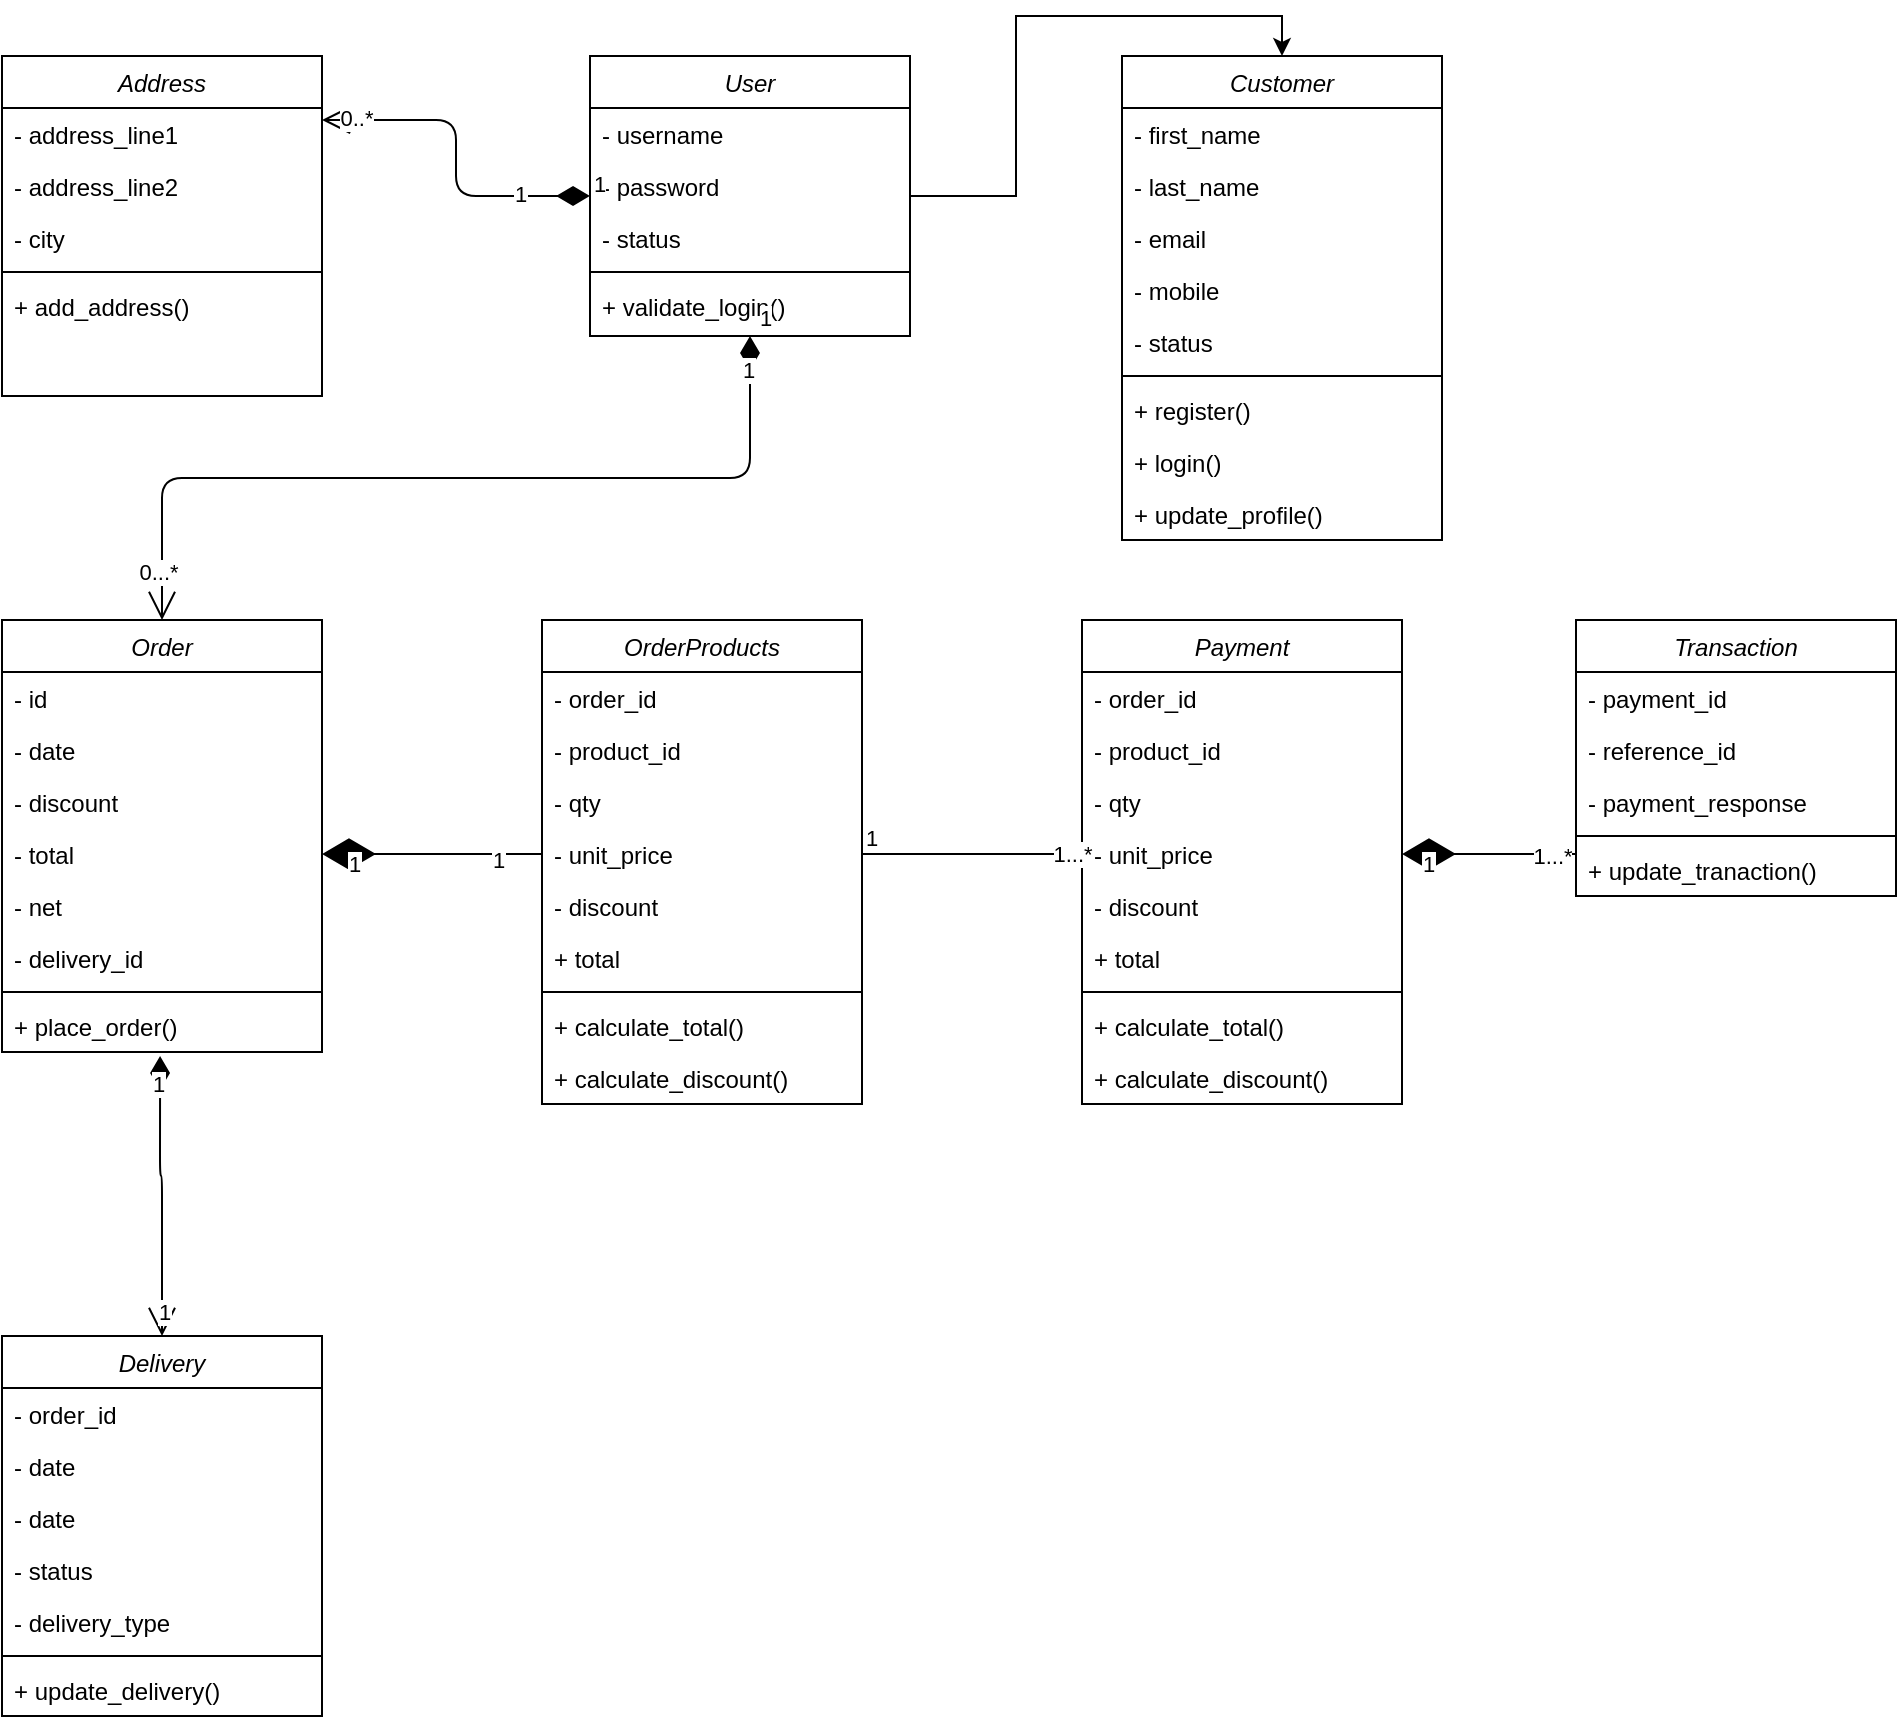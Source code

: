 <mxfile version="14.8.3" type="github">
  <diagram id="C5RBs43oDa-KdzZeNtuy" name="Page-1">
    <mxGraphModel dx="946" dy="535" grid="1" gridSize="10" guides="1" tooltips="1" connect="1" arrows="1" fold="1" page="1" pageScale="1" pageWidth="827" pageHeight="1169" math="0" shadow="0">
      <root>
        <mxCell id="WIyWlLk6GJQsqaUBKTNV-0" />
        <mxCell id="WIyWlLk6GJQsqaUBKTNV-1" parent="WIyWlLk6GJQsqaUBKTNV-0" />
        <mxCell id="zkfFHV4jXpPFQw0GAbJ--0" value="Customer" style="swimlane;fontStyle=2;align=center;verticalAlign=top;childLayout=stackLayout;horizontal=1;startSize=26;horizontalStack=0;resizeParent=1;resizeLast=0;collapsible=1;marginBottom=0;rounded=0;shadow=0;strokeWidth=1;" parent="WIyWlLk6GJQsqaUBKTNV-1" vertex="1">
          <mxGeometry x="600" y="40" width="160" height="242" as="geometry">
            <mxRectangle x="230" y="140" width="160" height="26" as="alternateBounds" />
          </mxGeometry>
        </mxCell>
        <mxCell id="zkfFHV4jXpPFQw0GAbJ--1" value="- first_name" style="text;align=left;verticalAlign=top;spacingLeft=4;spacingRight=4;overflow=hidden;rotatable=0;points=[[0,0.5],[1,0.5]];portConstraint=eastwest;" parent="zkfFHV4jXpPFQw0GAbJ--0" vertex="1">
          <mxGeometry y="26" width="160" height="26" as="geometry" />
        </mxCell>
        <mxCell id="zkfFHV4jXpPFQw0GAbJ--2" value="- last_name" style="text;align=left;verticalAlign=top;spacingLeft=4;spacingRight=4;overflow=hidden;rotatable=0;points=[[0,0.5],[1,0.5]];portConstraint=eastwest;rounded=0;shadow=0;html=0;" parent="zkfFHV4jXpPFQw0GAbJ--0" vertex="1">
          <mxGeometry y="52" width="160" height="26" as="geometry" />
        </mxCell>
        <mxCell id="zkfFHV4jXpPFQw0GAbJ--3" value="- email" style="text;align=left;verticalAlign=top;spacingLeft=4;spacingRight=4;overflow=hidden;rotatable=0;points=[[0,0.5],[1,0.5]];portConstraint=eastwest;rounded=0;shadow=0;html=0;" parent="zkfFHV4jXpPFQw0GAbJ--0" vertex="1">
          <mxGeometry y="78" width="160" height="26" as="geometry" />
        </mxCell>
        <mxCell id="GveiFB2TSvd0suHK-F-r-6" value="- mobile" style="text;align=left;verticalAlign=top;spacingLeft=4;spacingRight=4;overflow=hidden;rotatable=0;points=[[0,0.5],[1,0.5]];portConstraint=eastwest;rounded=0;shadow=0;html=0;" vertex="1" parent="zkfFHV4jXpPFQw0GAbJ--0">
          <mxGeometry y="104" width="160" height="26" as="geometry" />
        </mxCell>
        <mxCell id="GveiFB2TSvd0suHK-F-r-8" value="- status" style="text;align=left;verticalAlign=top;spacingLeft=4;spacingRight=4;overflow=hidden;rotatable=0;points=[[0,0.5],[1,0.5]];portConstraint=eastwest;rounded=0;shadow=0;html=0;" vertex="1" parent="zkfFHV4jXpPFQw0GAbJ--0">
          <mxGeometry y="130" width="160" height="26" as="geometry" />
        </mxCell>
        <mxCell id="zkfFHV4jXpPFQw0GAbJ--4" value="" style="line;html=1;strokeWidth=1;align=left;verticalAlign=middle;spacingTop=-1;spacingLeft=3;spacingRight=3;rotatable=0;labelPosition=right;points=[];portConstraint=eastwest;" parent="zkfFHV4jXpPFQw0GAbJ--0" vertex="1">
          <mxGeometry y="156" width="160" height="8" as="geometry" />
        </mxCell>
        <mxCell id="zkfFHV4jXpPFQw0GAbJ--5" value="+ register()" style="text;align=left;verticalAlign=top;spacingLeft=4;spacingRight=4;overflow=hidden;rotatable=0;points=[[0,0.5],[1,0.5]];portConstraint=eastwest;" parent="zkfFHV4jXpPFQw0GAbJ--0" vertex="1">
          <mxGeometry y="164" width="160" height="26" as="geometry" />
        </mxCell>
        <mxCell id="GveiFB2TSvd0suHK-F-r-28" value="+ login()" style="text;align=left;verticalAlign=top;spacingLeft=4;spacingRight=4;overflow=hidden;rotatable=0;points=[[0,0.5],[1,0.5]];portConstraint=eastwest;" vertex="1" parent="zkfFHV4jXpPFQw0GAbJ--0">
          <mxGeometry y="190" width="160" height="26" as="geometry" />
        </mxCell>
        <mxCell id="GveiFB2TSvd0suHK-F-r-27" value="+ update_profile()" style="text;align=left;verticalAlign=top;spacingLeft=4;spacingRight=4;overflow=hidden;rotatable=0;points=[[0,0.5],[1,0.5]];portConstraint=eastwest;" vertex="1" parent="zkfFHV4jXpPFQw0GAbJ--0">
          <mxGeometry y="216" width="160" height="26" as="geometry" />
        </mxCell>
        <mxCell id="GveiFB2TSvd0suHK-F-r-9" value="Address" style="swimlane;fontStyle=2;align=center;verticalAlign=top;childLayout=stackLayout;horizontal=1;startSize=26;horizontalStack=0;resizeParent=1;resizeLast=0;collapsible=1;marginBottom=0;rounded=0;shadow=0;strokeWidth=1;" vertex="1" parent="WIyWlLk6GJQsqaUBKTNV-1">
          <mxGeometry x="40" y="40" width="160" height="170" as="geometry">
            <mxRectangle x="230" y="140" width="160" height="26" as="alternateBounds" />
          </mxGeometry>
        </mxCell>
        <mxCell id="GveiFB2TSvd0suHK-F-r-11" value="- address_line1" style="text;align=left;verticalAlign=top;spacingLeft=4;spacingRight=4;overflow=hidden;rotatable=0;points=[[0,0.5],[1,0.5]];portConstraint=eastwest;rounded=0;shadow=0;html=0;" vertex="1" parent="GveiFB2TSvd0suHK-F-r-9">
          <mxGeometry y="26" width="160" height="26" as="geometry" />
        </mxCell>
        <mxCell id="GveiFB2TSvd0suHK-F-r-12" value="- address_line2" style="text;align=left;verticalAlign=top;spacingLeft=4;spacingRight=4;overflow=hidden;rotatable=0;points=[[0,0.5],[1,0.5]];portConstraint=eastwest;rounded=0;shadow=0;html=0;" vertex="1" parent="GveiFB2TSvd0suHK-F-r-9">
          <mxGeometry y="52" width="160" height="26" as="geometry" />
        </mxCell>
        <mxCell id="GveiFB2TSvd0suHK-F-r-13" value="- city" style="text;align=left;verticalAlign=top;spacingLeft=4;spacingRight=4;overflow=hidden;rotatable=0;points=[[0,0.5],[1,0.5]];portConstraint=eastwest;rounded=0;shadow=0;html=0;" vertex="1" parent="GveiFB2TSvd0suHK-F-r-9">
          <mxGeometry y="78" width="160" height="26" as="geometry" />
        </mxCell>
        <mxCell id="GveiFB2TSvd0suHK-F-r-16" value="" style="line;html=1;strokeWidth=1;align=left;verticalAlign=middle;spacingTop=-1;spacingLeft=3;spacingRight=3;rotatable=0;labelPosition=right;points=[];portConstraint=eastwest;" vertex="1" parent="GveiFB2TSvd0suHK-F-r-9">
          <mxGeometry y="104" width="160" height="8" as="geometry" />
        </mxCell>
        <mxCell id="GveiFB2TSvd0suHK-F-r-17" value="+ add_address()" style="text;align=left;verticalAlign=top;spacingLeft=4;spacingRight=4;overflow=hidden;rotatable=0;points=[[0,0.5],[1,0.5]];portConstraint=eastwest;" vertex="1" parent="GveiFB2TSvd0suHK-F-r-9">
          <mxGeometry y="112" width="160" height="26" as="geometry" />
        </mxCell>
        <mxCell id="GveiFB2TSvd0suHK-F-r-29" style="edgeStyle=orthogonalEdgeStyle;rounded=0;orthogonalLoop=1;jettySize=auto;html=1;entryX=0.5;entryY=0;entryDx=0;entryDy=0;" edge="1" parent="WIyWlLk6GJQsqaUBKTNV-1" source="GveiFB2TSvd0suHK-F-r-18" target="zkfFHV4jXpPFQw0GAbJ--0">
          <mxGeometry relative="1" as="geometry" />
        </mxCell>
        <mxCell id="GveiFB2TSvd0suHK-F-r-18" value="User" style="swimlane;fontStyle=2;align=center;verticalAlign=top;childLayout=stackLayout;horizontal=1;startSize=26;horizontalStack=0;resizeParent=1;resizeLast=0;collapsible=1;marginBottom=0;rounded=0;shadow=0;strokeWidth=1;" vertex="1" parent="WIyWlLk6GJQsqaUBKTNV-1">
          <mxGeometry x="334" y="40" width="160" height="140" as="geometry">
            <mxRectangle x="230" y="140" width="160" height="26" as="alternateBounds" />
          </mxGeometry>
        </mxCell>
        <mxCell id="GveiFB2TSvd0suHK-F-r-19" value="- username" style="text;align=left;verticalAlign=top;spacingLeft=4;spacingRight=4;overflow=hidden;rotatable=0;points=[[0,0.5],[1,0.5]];portConstraint=eastwest;" vertex="1" parent="GveiFB2TSvd0suHK-F-r-18">
          <mxGeometry y="26" width="160" height="26" as="geometry" />
        </mxCell>
        <mxCell id="GveiFB2TSvd0suHK-F-r-20" value="- password" style="text;align=left;verticalAlign=top;spacingLeft=4;spacingRight=4;overflow=hidden;rotatable=0;points=[[0,0.5],[1,0.5]];portConstraint=eastwest;rounded=0;shadow=0;html=0;" vertex="1" parent="GveiFB2TSvd0suHK-F-r-18">
          <mxGeometry y="52" width="160" height="26" as="geometry" />
        </mxCell>
        <mxCell id="GveiFB2TSvd0suHK-F-r-21" value="- status" style="text;align=left;verticalAlign=top;spacingLeft=4;spacingRight=4;overflow=hidden;rotatable=0;points=[[0,0.5],[1,0.5]];portConstraint=eastwest;rounded=0;shadow=0;html=0;" vertex="1" parent="GveiFB2TSvd0suHK-F-r-18">
          <mxGeometry y="78" width="160" height="26" as="geometry" />
        </mxCell>
        <mxCell id="GveiFB2TSvd0suHK-F-r-25" value="" style="line;html=1;strokeWidth=1;align=left;verticalAlign=middle;spacingTop=-1;spacingLeft=3;spacingRight=3;rotatable=0;labelPosition=right;points=[];portConstraint=eastwest;" vertex="1" parent="GveiFB2TSvd0suHK-F-r-18">
          <mxGeometry y="104" width="160" height="8" as="geometry" />
        </mxCell>
        <mxCell id="GveiFB2TSvd0suHK-F-r-26" value="+ validate_login()" style="text;align=left;verticalAlign=top;spacingLeft=4;spacingRight=4;overflow=hidden;rotatable=0;points=[[0,0.5],[1,0.5]];portConstraint=eastwest;" vertex="1" parent="GveiFB2TSvd0suHK-F-r-18">
          <mxGeometry y="112" width="160" height="26" as="geometry" />
        </mxCell>
        <mxCell id="GveiFB2TSvd0suHK-F-r-41" value="1" style="endArrow=open;html=1;endSize=12;startArrow=diamondThin;startSize=14;startFill=1;edgeStyle=orthogonalEdgeStyle;align=left;verticalAlign=bottom;entryX=1;entryY=0.231;entryDx=0;entryDy=0;entryPerimeter=0;" edge="1" parent="WIyWlLk6GJQsqaUBKTNV-1" source="GveiFB2TSvd0suHK-F-r-18" target="GveiFB2TSvd0suHK-F-r-11">
          <mxGeometry x="-1" y="3" relative="1" as="geometry">
            <mxPoint x="100" y="350" as="sourcePoint" />
            <mxPoint x="260" y="350" as="targetPoint" />
          </mxGeometry>
        </mxCell>
        <mxCell id="GveiFB2TSvd0suHK-F-r-42" value="1" style="edgeLabel;html=1;align=center;verticalAlign=middle;resizable=0;points=[];" vertex="1" connectable="0" parent="GveiFB2TSvd0suHK-F-r-41">
          <mxGeometry x="-0.593" y="-1" relative="1" as="geometry">
            <mxPoint as="offset" />
          </mxGeometry>
        </mxCell>
        <mxCell id="GveiFB2TSvd0suHK-F-r-43" value="0..*" style="edgeLabel;html=1;align=center;verticalAlign=middle;resizable=0;points=[];" vertex="1" connectable="0" parent="GveiFB2TSvd0suHK-F-r-41">
          <mxGeometry x="0.802" y="-1" relative="1" as="geometry">
            <mxPoint as="offset" />
          </mxGeometry>
        </mxCell>
        <mxCell id="GveiFB2TSvd0suHK-F-r-44" value="Order" style="swimlane;fontStyle=2;align=center;verticalAlign=top;childLayout=stackLayout;horizontal=1;startSize=26;horizontalStack=0;resizeParent=1;resizeLast=0;collapsible=1;marginBottom=0;rounded=0;shadow=0;strokeWidth=1;" vertex="1" parent="WIyWlLk6GJQsqaUBKTNV-1">
          <mxGeometry x="40" y="322" width="160" height="216" as="geometry">
            <mxRectangle x="230" y="140" width="160" height="26" as="alternateBounds" />
          </mxGeometry>
        </mxCell>
        <mxCell id="GveiFB2TSvd0suHK-F-r-45" value="- id" style="text;align=left;verticalAlign=top;spacingLeft=4;spacingRight=4;overflow=hidden;rotatable=0;points=[[0,0.5],[1,0.5]];portConstraint=eastwest;" vertex="1" parent="GveiFB2TSvd0suHK-F-r-44">
          <mxGeometry y="26" width="160" height="26" as="geometry" />
        </mxCell>
        <mxCell id="GveiFB2TSvd0suHK-F-r-46" value="- date" style="text;align=left;verticalAlign=top;spacingLeft=4;spacingRight=4;overflow=hidden;rotatable=0;points=[[0,0.5],[1,0.5]];portConstraint=eastwest;rounded=0;shadow=0;html=0;" vertex="1" parent="GveiFB2TSvd0suHK-F-r-44">
          <mxGeometry y="52" width="160" height="26" as="geometry" />
        </mxCell>
        <mxCell id="GveiFB2TSvd0suHK-F-r-47" value="- discount" style="text;align=left;verticalAlign=top;spacingLeft=4;spacingRight=4;overflow=hidden;rotatable=0;points=[[0,0.5],[1,0.5]];portConstraint=eastwest;rounded=0;shadow=0;html=0;" vertex="1" parent="GveiFB2TSvd0suHK-F-r-44">
          <mxGeometry y="78" width="160" height="26" as="geometry" />
        </mxCell>
        <mxCell id="GveiFB2TSvd0suHK-F-r-48" value="- total" style="text;align=left;verticalAlign=top;spacingLeft=4;spacingRight=4;overflow=hidden;rotatable=0;points=[[0,0.5],[1,0.5]];portConstraint=eastwest;rounded=0;shadow=0;html=0;" vertex="1" parent="GveiFB2TSvd0suHK-F-r-44">
          <mxGeometry y="104" width="160" height="26" as="geometry" />
        </mxCell>
        <mxCell id="GveiFB2TSvd0suHK-F-r-79" value="- net" style="text;align=left;verticalAlign=top;spacingLeft=4;spacingRight=4;overflow=hidden;rotatable=0;points=[[0,0.5],[1,0.5]];portConstraint=eastwest;rounded=0;shadow=0;html=0;" vertex="1" parent="GveiFB2TSvd0suHK-F-r-44">
          <mxGeometry y="130" width="160" height="26" as="geometry" />
        </mxCell>
        <mxCell id="GveiFB2TSvd0suHK-F-r-49" value="- delivery_id" style="text;align=left;verticalAlign=top;spacingLeft=4;spacingRight=4;overflow=hidden;rotatable=0;points=[[0,0.5],[1,0.5]];portConstraint=eastwest;rounded=0;shadow=0;html=0;" vertex="1" parent="GveiFB2TSvd0suHK-F-r-44">
          <mxGeometry y="156" width="160" height="26" as="geometry" />
        </mxCell>
        <mxCell id="GveiFB2TSvd0suHK-F-r-50" value="" style="line;html=1;strokeWidth=1;align=left;verticalAlign=middle;spacingTop=-1;spacingLeft=3;spacingRight=3;rotatable=0;labelPosition=right;points=[];portConstraint=eastwest;" vertex="1" parent="GveiFB2TSvd0suHK-F-r-44">
          <mxGeometry y="182" width="160" height="8" as="geometry" />
        </mxCell>
        <mxCell id="GveiFB2TSvd0suHK-F-r-51" value="+ place_order()" style="text;align=left;verticalAlign=top;spacingLeft=4;spacingRight=4;overflow=hidden;rotatable=0;points=[[0,0.5],[1,0.5]];portConstraint=eastwest;" vertex="1" parent="GveiFB2TSvd0suHK-F-r-44">
          <mxGeometry y="190" width="160" height="26" as="geometry" />
        </mxCell>
        <mxCell id="GveiFB2TSvd0suHK-F-r-54" value="1" style="endArrow=open;html=1;endSize=12;startArrow=diamondThin;startSize=14;startFill=1;edgeStyle=orthogonalEdgeStyle;align=left;verticalAlign=bottom;exitX=0.5;exitY=1;exitDx=0;exitDy=0;entryX=0.5;entryY=0;entryDx=0;entryDy=0;" edge="1" parent="WIyWlLk6GJQsqaUBKTNV-1" source="GveiFB2TSvd0suHK-F-r-18" target="GveiFB2TSvd0suHK-F-r-44">
          <mxGeometry x="-1" y="3" relative="1" as="geometry">
            <mxPoint x="300" y="240" as="sourcePoint" />
            <mxPoint x="410" y="180" as="targetPoint" />
          </mxGeometry>
        </mxCell>
        <mxCell id="GveiFB2TSvd0suHK-F-r-55" value="0...*" style="edgeLabel;html=1;align=center;verticalAlign=middle;resizable=0;points=[];" vertex="1" connectable="0" parent="GveiFB2TSvd0suHK-F-r-54">
          <mxGeometry x="0.889" y="-2" relative="1" as="geometry">
            <mxPoint as="offset" />
          </mxGeometry>
        </mxCell>
        <mxCell id="GveiFB2TSvd0suHK-F-r-56" value="1" style="edgeLabel;html=1;align=center;verticalAlign=middle;resizable=0;points=[];" vertex="1" connectable="0" parent="GveiFB2TSvd0suHK-F-r-54">
          <mxGeometry x="-0.924" y="-1" relative="1" as="geometry">
            <mxPoint as="offset" />
          </mxGeometry>
        </mxCell>
        <mxCell id="GveiFB2TSvd0suHK-F-r-57" value="Delivery" style="swimlane;fontStyle=2;align=center;verticalAlign=top;childLayout=stackLayout;horizontal=1;startSize=26;horizontalStack=0;resizeParent=1;resizeLast=0;collapsible=1;marginBottom=0;rounded=0;shadow=0;strokeWidth=1;" vertex="1" parent="WIyWlLk6GJQsqaUBKTNV-1">
          <mxGeometry x="40" y="680" width="160" height="190" as="geometry">
            <mxRectangle x="230" y="140" width="160" height="26" as="alternateBounds" />
          </mxGeometry>
        </mxCell>
        <mxCell id="GveiFB2TSvd0suHK-F-r-58" value="- order_id" style="text;align=left;verticalAlign=top;spacingLeft=4;spacingRight=4;overflow=hidden;rotatable=0;points=[[0,0.5],[1,0.5]];portConstraint=eastwest;" vertex="1" parent="GveiFB2TSvd0suHK-F-r-57">
          <mxGeometry y="26" width="160" height="26" as="geometry" />
        </mxCell>
        <mxCell id="GveiFB2TSvd0suHK-F-r-70" value="- date" style="text;align=left;verticalAlign=top;spacingLeft=4;spacingRight=4;overflow=hidden;rotatable=0;points=[[0,0.5],[1,0.5]];portConstraint=eastwest;rounded=0;shadow=0;html=0;" vertex="1" parent="GveiFB2TSvd0suHK-F-r-57">
          <mxGeometry y="52" width="160" height="26" as="geometry" />
        </mxCell>
        <mxCell id="GveiFB2TSvd0suHK-F-r-59" value="- date" style="text;align=left;verticalAlign=top;spacingLeft=4;spacingRight=4;overflow=hidden;rotatable=0;points=[[0,0.5],[1,0.5]];portConstraint=eastwest;rounded=0;shadow=0;html=0;" vertex="1" parent="GveiFB2TSvd0suHK-F-r-57">
          <mxGeometry y="78" width="160" height="26" as="geometry" />
        </mxCell>
        <mxCell id="GveiFB2TSvd0suHK-F-r-60" value="- status" style="text;align=left;verticalAlign=top;spacingLeft=4;spacingRight=4;overflow=hidden;rotatable=0;points=[[0,0.5],[1,0.5]];portConstraint=eastwest;rounded=0;shadow=0;html=0;" vertex="1" parent="GveiFB2TSvd0suHK-F-r-57">
          <mxGeometry y="104" width="160" height="26" as="geometry" />
        </mxCell>
        <mxCell id="GveiFB2TSvd0suHK-F-r-61" value="- delivery_type" style="text;align=left;verticalAlign=top;spacingLeft=4;spacingRight=4;overflow=hidden;rotatable=0;points=[[0,0.5],[1,0.5]];portConstraint=eastwest;rounded=0;shadow=0;html=0;" vertex="1" parent="GveiFB2TSvd0suHK-F-r-57">
          <mxGeometry y="130" width="160" height="26" as="geometry" />
        </mxCell>
        <mxCell id="GveiFB2TSvd0suHK-F-r-63" value="" style="line;html=1;strokeWidth=1;align=left;verticalAlign=middle;spacingTop=-1;spacingLeft=3;spacingRight=3;rotatable=0;labelPosition=right;points=[];portConstraint=eastwest;" vertex="1" parent="GveiFB2TSvd0suHK-F-r-57">
          <mxGeometry y="156" width="160" height="8" as="geometry" />
        </mxCell>
        <mxCell id="GveiFB2TSvd0suHK-F-r-64" value="+ update_delivery()" style="text;align=left;verticalAlign=top;spacingLeft=4;spacingRight=4;overflow=hidden;rotatable=0;points=[[0,0.5],[1,0.5]];portConstraint=eastwest;" vertex="1" parent="GveiFB2TSvd0suHK-F-r-57">
          <mxGeometry y="164" width="160" height="26" as="geometry" />
        </mxCell>
        <mxCell id="GveiFB2TSvd0suHK-F-r-67" value="" style="endArrow=open;html=1;endSize=12;startArrow=diamondThin;startSize=14;startFill=1;edgeStyle=orthogonalEdgeStyle;align=left;verticalAlign=bottom;exitX=0.494;exitY=1.077;exitDx=0;exitDy=0;exitPerimeter=0;entryX=0.5;entryY=0;entryDx=0;entryDy=0;" edge="1" parent="WIyWlLk6GJQsqaUBKTNV-1" source="GveiFB2TSvd0suHK-F-r-51" target="GveiFB2TSvd0suHK-F-r-57">
          <mxGeometry x="-1" y="3" relative="1" as="geometry">
            <mxPoint x="110" y="550" as="sourcePoint" />
            <mxPoint x="200" y="651" as="targetPoint" />
            <Array as="points">
              <mxPoint x="119" y="600" />
              <mxPoint x="120" y="600" />
            </Array>
          </mxGeometry>
        </mxCell>
        <mxCell id="GveiFB2TSvd0suHK-F-r-68" value="1" style="edgeLabel;html=1;align=center;verticalAlign=middle;resizable=0;points=[];" vertex="1" connectable="0" parent="GveiFB2TSvd0suHK-F-r-67">
          <mxGeometry x="0.829" y="1" relative="1" as="geometry">
            <mxPoint as="offset" />
          </mxGeometry>
        </mxCell>
        <mxCell id="GveiFB2TSvd0suHK-F-r-69" value="1" style="edgeLabel;html=1;align=center;verticalAlign=middle;resizable=0;points=[];" vertex="1" connectable="0" parent="GveiFB2TSvd0suHK-F-r-67">
          <mxGeometry x="-0.802" y="-1" relative="1" as="geometry">
            <mxPoint as="offset" />
          </mxGeometry>
        </mxCell>
        <mxCell id="GveiFB2TSvd0suHK-F-r-71" value="OrderProducts" style="swimlane;fontStyle=2;align=center;verticalAlign=top;childLayout=stackLayout;horizontal=1;startSize=26;horizontalStack=0;resizeParent=1;resizeLast=0;collapsible=1;marginBottom=0;rounded=0;shadow=0;strokeWidth=1;" vertex="1" parent="WIyWlLk6GJQsqaUBKTNV-1">
          <mxGeometry x="310" y="322" width="160" height="242" as="geometry">
            <mxRectangle x="230" y="140" width="160" height="26" as="alternateBounds" />
          </mxGeometry>
        </mxCell>
        <mxCell id="GveiFB2TSvd0suHK-F-r-72" value="- order_id" style="text;align=left;verticalAlign=top;spacingLeft=4;spacingRight=4;overflow=hidden;rotatable=0;points=[[0,0.5],[1,0.5]];portConstraint=eastwest;" vertex="1" parent="GveiFB2TSvd0suHK-F-r-71">
          <mxGeometry y="26" width="160" height="26" as="geometry" />
        </mxCell>
        <mxCell id="GveiFB2TSvd0suHK-F-r-73" value="- product_id" style="text;align=left;verticalAlign=top;spacingLeft=4;spacingRight=4;overflow=hidden;rotatable=0;points=[[0,0.5],[1,0.5]];portConstraint=eastwest;rounded=0;shadow=0;html=0;" vertex="1" parent="GveiFB2TSvd0suHK-F-r-71">
          <mxGeometry y="52" width="160" height="26" as="geometry" />
        </mxCell>
        <mxCell id="GveiFB2TSvd0suHK-F-r-74" value="- qty" style="text;align=left;verticalAlign=top;spacingLeft=4;spacingRight=4;overflow=hidden;rotatable=0;points=[[0,0.5],[1,0.5]];portConstraint=eastwest;rounded=0;shadow=0;html=0;" vertex="1" parent="GveiFB2TSvd0suHK-F-r-71">
          <mxGeometry y="78" width="160" height="26" as="geometry" />
        </mxCell>
        <mxCell id="GveiFB2TSvd0suHK-F-r-75" value="- unit_price" style="text;align=left;verticalAlign=top;spacingLeft=4;spacingRight=4;overflow=hidden;rotatable=0;points=[[0,0.5],[1,0.5]];portConstraint=eastwest;rounded=0;shadow=0;html=0;" vertex="1" parent="GveiFB2TSvd0suHK-F-r-71">
          <mxGeometry y="104" width="160" height="26" as="geometry" />
        </mxCell>
        <mxCell id="GveiFB2TSvd0suHK-F-r-76" value="- discount" style="text;align=left;verticalAlign=top;spacingLeft=4;spacingRight=4;overflow=hidden;rotatable=0;points=[[0,0.5],[1,0.5]];portConstraint=eastwest;rounded=0;shadow=0;html=0;" vertex="1" parent="GveiFB2TSvd0suHK-F-r-71">
          <mxGeometry y="130" width="160" height="26" as="geometry" />
        </mxCell>
        <mxCell id="GveiFB2TSvd0suHK-F-r-81" value="+ total" style="text;align=left;verticalAlign=top;spacingLeft=4;spacingRight=4;overflow=hidden;rotatable=0;points=[[0,0.5],[1,0.5]];portConstraint=eastwest;" vertex="1" parent="GveiFB2TSvd0suHK-F-r-71">
          <mxGeometry y="156" width="160" height="26" as="geometry" />
        </mxCell>
        <mxCell id="GveiFB2TSvd0suHK-F-r-77" value="" style="line;html=1;strokeWidth=1;align=left;verticalAlign=middle;spacingTop=-1;spacingLeft=3;spacingRight=3;rotatable=0;labelPosition=right;points=[];portConstraint=eastwest;" vertex="1" parent="GveiFB2TSvd0suHK-F-r-71">
          <mxGeometry y="182" width="160" height="8" as="geometry" />
        </mxCell>
        <mxCell id="GveiFB2TSvd0suHK-F-r-80" value="+ calculate_total()" style="text;align=left;verticalAlign=top;spacingLeft=4;spacingRight=4;overflow=hidden;rotatable=0;points=[[0,0.5],[1,0.5]];portConstraint=eastwest;" vertex="1" parent="GveiFB2TSvd0suHK-F-r-71">
          <mxGeometry y="190" width="160" height="26" as="geometry" />
        </mxCell>
        <mxCell id="GveiFB2TSvd0suHK-F-r-78" value="+ calculate_discount()" style="text;align=left;verticalAlign=top;spacingLeft=4;spacingRight=4;overflow=hidden;rotatable=0;points=[[0,0.5],[1,0.5]];portConstraint=eastwest;" vertex="1" parent="GveiFB2TSvd0suHK-F-r-71">
          <mxGeometry y="216" width="160" height="26" as="geometry" />
        </mxCell>
        <mxCell id="GveiFB2TSvd0suHK-F-r-82" value="" style="endArrow=diamondThin;endFill=1;endSize=24;html=1;entryX=1;entryY=0.5;entryDx=0;entryDy=0;exitX=0;exitY=0.5;exitDx=0;exitDy=0;" edge="1" parent="WIyWlLk6GJQsqaUBKTNV-1" source="GveiFB2TSvd0suHK-F-r-75" target="GveiFB2TSvd0suHK-F-r-48">
          <mxGeometry width="160" relative="1" as="geometry">
            <mxPoint x="160" y="620" as="sourcePoint" />
            <mxPoint x="320" y="620" as="targetPoint" />
          </mxGeometry>
        </mxCell>
        <mxCell id="GveiFB2TSvd0suHK-F-r-83" value="1" style="edgeLabel;html=1;align=center;verticalAlign=middle;resizable=0;points=[];" vertex="1" connectable="0" parent="GveiFB2TSvd0suHK-F-r-82">
          <mxGeometry x="0.709" y="5" relative="1" as="geometry">
            <mxPoint as="offset" />
          </mxGeometry>
        </mxCell>
        <mxCell id="GveiFB2TSvd0suHK-F-r-84" value="1" style="edgeLabel;html=1;align=center;verticalAlign=middle;resizable=0;points=[];" vertex="1" connectable="0" parent="GveiFB2TSvd0suHK-F-r-82">
          <mxGeometry x="-0.6" y="3" relative="1" as="geometry">
            <mxPoint as="offset" />
          </mxGeometry>
        </mxCell>
        <mxCell id="GveiFB2TSvd0suHK-F-r-85" value="Payment" style="swimlane;fontStyle=2;align=center;verticalAlign=top;childLayout=stackLayout;horizontal=1;startSize=26;horizontalStack=0;resizeParent=1;resizeLast=0;collapsible=1;marginBottom=0;rounded=0;shadow=0;strokeWidth=1;" vertex="1" parent="WIyWlLk6GJQsqaUBKTNV-1">
          <mxGeometry x="580" y="322" width="160" height="242" as="geometry">
            <mxRectangle x="230" y="140" width="160" height="26" as="alternateBounds" />
          </mxGeometry>
        </mxCell>
        <mxCell id="GveiFB2TSvd0suHK-F-r-86" value="- order_id" style="text;align=left;verticalAlign=top;spacingLeft=4;spacingRight=4;overflow=hidden;rotatable=0;points=[[0,0.5],[1,0.5]];portConstraint=eastwest;" vertex="1" parent="GveiFB2TSvd0suHK-F-r-85">
          <mxGeometry y="26" width="160" height="26" as="geometry" />
        </mxCell>
        <mxCell id="GveiFB2TSvd0suHK-F-r-87" value="- product_id" style="text;align=left;verticalAlign=top;spacingLeft=4;spacingRight=4;overflow=hidden;rotatable=0;points=[[0,0.5],[1,0.5]];portConstraint=eastwest;rounded=0;shadow=0;html=0;" vertex="1" parent="GveiFB2TSvd0suHK-F-r-85">
          <mxGeometry y="52" width="160" height="26" as="geometry" />
        </mxCell>
        <mxCell id="GveiFB2TSvd0suHK-F-r-88" value="- qty" style="text;align=left;verticalAlign=top;spacingLeft=4;spacingRight=4;overflow=hidden;rotatable=0;points=[[0,0.5],[1,0.5]];portConstraint=eastwest;rounded=0;shadow=0;html=0;" vertex="1" parent="GveiFB2TSvd0suHK-F-r-85">
          <mxGeometry y="78" width="160" height="26" as="geometry" />
        </mxCell>
        <mxCell id="GveiFB2TSvd0suHK-F-r-89" value="- unit_price" style="text;align=left;verticalAlign=top;spacingLeft=4;spacingRight=4;overflow=hidden;rotatable=0;points=[[0,0.5],[1,0.5]];portConstraint=eastwest;rounded=0;shadow=0;html=0;" vertex="1" parent="GveiFB2TSvd0suHK-F-r-85">
          <mxGeometry y="104" width="160" height="26" as="geometry" />
        </mxCell>
        <mxCell id="GveiFB2TSvd0suHK-F-r-90" value="- discount" style="text;align=left;verticalAlign=top;spacingLeft=4;spacingRight=4;overflow=hidden;rotatable=0;points=[[0,0.5],[1,0.5]];portConstraint=eastwest;rounded=0;shadow=0;html=0;" vertex="1" parent="GveiFB2TSvd0suHK-F-r-85">
          <mxGeometry y="130" width="160" height="26" as="geometry" />
        </mxCell>
        <mxCell id="GveiFB2TSvd0suHK-F-r-91" value="+ total" style="text;align=left;verticalAlign=top;spacingLeft=4;spacingRight=4;overflow=hidden;rotatable=0;points=[[0,0.5],[1,0.5]];portConstraint=eastwest;" vertex="1" parent="GveiFB2TSvd0suHK-F-r-85">
          <mxGeometry y="156" width="160" height="26" as="geometry" />
        </mxCell>
        <mxCell id="GveiFB2TSvd0suHK-F-r-92" value="" style="line;html=1;strokeWidth=1;align=left;verticalAlign=middle;spacingTop=-1;spacingLeft=3;spacingRight=3;rotatable=0;labelPosition=right;points=[];portConstraint=eastwest;" vertex="1" parent="GveiFB2TSvd0suHK-F-r-85">
          <mxGeometry y="182" width="160" height="8" as="geometry" />
        </mxCell>
        <mxCell id="GveiFB2TSvd0suHK-F-r-93" value="+ calculate_total()" style="text;align=left;verticalAlign=top;spacingLeft=4;spacingRight=4;overflow=hidden;rotatable=0;points=[[0,0.5],[1,0.5]];portConstraint=eastwest;" vertex="1" parent="GveiFB2TSvd0suHK-F-r-85">
          <mxGeometry y="190" width="160" height="26" as="geometry" />
        </mxCell>
        <mxCell id="GveiFB2TSvd0suHK-F-r-94" value="+ calculate_discount()" style="text;align=left;verticalAlign=top;spacingLeft=4;spacingRight=4;overflow=hidden;rotatable=0;points=[[0,0.5],[1,0.5]];portConstraint=eastwest;" vertex="1" parent="GveiFB2TSvd0suHK-F-r-85">
          <mxGeometry y="216" width="160" height="26" as="geometry" />
        </mxCell>
        <mxCell id="GveiFB2TSvd0suHK-F-r-95" value="Transaction" style="swimlane;fontStyle=2;align=center;verticalAlign=top;childLayout=stackLayout;horizontal=1;startSize=26;horizontalStack=0;resizeParent=1;resizeLast=0;collapsible=1;marginBottom=0;rounded=0;shadow=0;strokeWidth=1;" vertex="1" parent="WIyWlLk6GJQsqaUBKTNV-1">
          <mxGeometry x="827" y="322" width="160" height="138" as="geometry">
            <mxRectangle x="230" y="140" width="160" height="26" as="alternateBounds" />
          </mxGeometry>
        </mxCell>
        <mxCell id="GveiFB2TSvd0suHK-F-r-96" value="- payment_id" style="text;align=left;verticalAlign=top;spacingLeft=4;spacingRight=4;overflow=hidden;rotatable=0;points=[[0,0.5],[1,0.5]];portConstraint=eastwest;" vertex="1" parent="GveiFB2TSvd0suHK-F-r-95">
          <mxGeometry y="26" width="160" height="26" as="geometry" />
        </mxCell>
        <mxCell id="GveiFB2TSvd0suHK-F-r-97" value="- reference_id" style="text;align=left;verticalAlign=top;spacingLeft=4;spacingRight=4;overflow=hidden;rotatable=0;points=[[0,0.5],[1,0.5]];portConstraint=eastwest;rounded=0;shadow=0;html=0;" vertex="1" parent="GveiFB2TSvd0suHK-F-r-95">
          <mxGeometry y="52" width="160" height="26" as="geometry" />
        </mxCell>
        <mxCell id="GveiFB2TSvd0suHK-F-r-98" value="- payment_response" style="text;align=left;verticalAlign=top;spacingLeft=4;spacingRight=4;overflow=hidden;rotatable=0;points=[[0,0.5],[1,0.5]];portConstraint=eastwest;rounded=0;shadow=0;html=0;" vertex="1" parent="GveiFB2TSvd0suHK-F-r-95">
          <mxGeometry y="78" width="160" height="26" as="geometry" />
        </mxCell>
        <mxCell id="GveiFB2TSvd0suHK-F-r-102" value="" style="line;html=1;strokeWidth=1;align=left;verticalAlign=middle;spacingTop=-1;spacingLeft=3;spacingRight=3;rotatable=0;labelPosition=right;points=[];portConstraint=eastwest;" vertex="1" parent="GveiFB2TSvd0suHK-F-r-95">
          <mxGeometry y="104" width="160" height="8" as="geometry" />
        </mxCell>
        <mxCell id="GveiFB2TSvd0suHK-F-r-103" value="+ update_tranaction()" style="text;align=left;verticalAlign=top;spacingLeft=4;spacingRight=4;overflow=hidden;rotatable=0;points=[[0,0.5],[1,0.5]];portConstraint=eastwest;" vertex="1" parent="GveiFB2TSvd0suHK-F-r-95">
          <mxGeometry y="112" width="160" height="26" as="geometry" />
        </mxCell>
        <mxCell id="GveiFB2TSvd0suHK-F-r-106" value="" style="endArrow=none;html=1;edgeStyle=orthogonalEdgeStyle;exitX=1;exitY=0.5;exitDx=0;exitDy=0;entryX=0;entryY=0.5;entryDx=0;entryDy=0;" edge="1" parent="WIyWlLk6GJQsqaUBKTNV-1" source="GveiFB2TSvd0suHK-F-r-75" target="GveiFB2TSvd0suHK-F-r-89">
          <mxGeometry relative="1" as="geometry">
            <mxPoint x="490" y="460" as="sourcePoint" />
            <mxPoint x="630" y="439" as="targetPoint" />
          </mxGeometry>
        </mxCell>
        <mxCell id="GveiFB2TSvd0suHK-F-r-107" value="1" style="edgeLabel;resizable=0;html=1;align=left;verticalAlign=bottom;" connectable="0" vertex="1" parent="GveiFB2TSvd0suHK-F-r-106">
          <mxGeometry x="-1" relative="1" as="geometry" />
        </mxCell>
        <mxCell id="GveiFB2TSvd0suHK-F-r-109" value="1...*" style="edgeLabel;html=1;align=center;verticalAlign=middle;resizable=0;points=[];" vertex="1" connectable="0" parent="GveiFB2TSvd0suHK-F-r-106">
          <mxGeometry x="0.913" relative="1" as="geometry">
            <mxPoint as="offset" />
          </mxGeometry>
        </mxCell>
        <mxCell id="GveiFB2TSvd0suHK-F-r-111" value="" style="endArrow=diamondThin;endFill=1;endSize=24;html=1;entryX=1;entryY=0.5;entryDx=0;entryDy=0;exitX=0;exitY=0.5;exitDx=0;exitDy=0;" edge="1" parent="WIyWlLk6GJQsqaUBKTNV-1" target="GveiFB2TSvd0suHK-F-r-89">
          <mxGeometry width="160" relative="1" as="geometry">
            <mxPoint x="827" y="439" as="sourcePoint" />
            <mxPoint x="650" y="620" as="targetPoint" />
          </mxGeometry>
        </mxCell>
        <mxCell id="GveiFB2TSvd0suHK-F-r-112" value="1" style="edgeLabel;html=1;align=center;verticalAlign=middle;resizable=0;points=[];" vertex="1" connectable="0" parent="GveiFB2TSvd0suHK-F-r-111">
          <mxGeometry x="0.709" y="5" relative="1" as="geometry">
            <mxPoint as="offset" />
          </mxGeometry>
        </mxCell>
        <mxCell id="GveiFB2TSvd0suHK-F-r-113" value="1" style="edgeLabel;html=1;align=center;verticalAlign=middle;resizable=0;points=[];" vertex="1" connectable="0" parent="GveiFB2TSvd0suHK-F-r-111">
          <mxGeometry x="-0.6" y="3" relative="1" as="geometry">
            <mxPoint as="offset" />
          </mxGeometry>
        </mxCell>
        <mxCell id="GveiFB2TSvd0suHK-F-r-114" value="1...*" style="edgeLabel;html=1;align=center;verticalAlign=middle;resizable=0;points=[];" vertex="1" connectable="0" parent="GveiFB2TSvd0suHK-F-r-111">
          <mxGeometry x="-0.709" y="1" relative="1" as="geometry">
            <mxPoint as="offset" />
          </mxGeometry>
        </mxCell>
      </root>
    </mxGraphModel>
  </diagram>
</mxfile>

